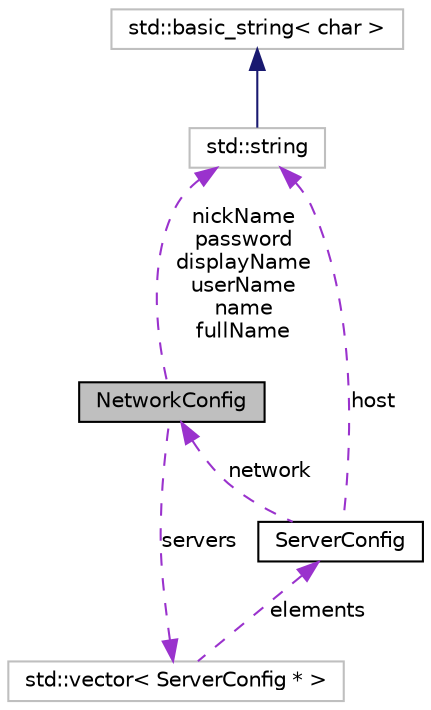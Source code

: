 digraph G
{
  edge [fontname="Helvetica",fontsize="10",labelfontname="Helvetica",labelfontsize="10"];
  node [fontname="Helvetica",fontsize="10",shape=record];
  Node1 [label="NetworkConfig",height=0.2,width=0.4,color="black", fillcolor="grey75", style="filled" fontcolor="black"];
  Node2 -> Node1 [dir=back,color="darkorchid3",fontsize="10",style="dashed",label="nickName\npassword\ndisplayName\nuserName\nname\nfullName",fontname="Helvetica"];
  Node2 [label="std::string",height=0.2,width=0.4,color="grey75", fillcolor="white", style="filled",tooltip="STL class."];
  Node3 -> Node2 [dir=back,color="midnightblue",fontsize="10",style="solid",fontname="Helvetica"];
  Node3 [label="std::basic_string\< char \>",height=0.2,width=0.4,color="grey75", fillcolor="white", style="filled",tooltip="STL class."];
  Node4 -> Node1 [dir=back,color="darkorchid3",fontsize="10",style="dashed",label="servers",fontname="Helvetica"];
  Node4 [label="std::vector\< ServerConfig * \>",height=0.2,width=0.4,color="grey75", fillcolor="white", style="filled"];
  Node5 -> Node4 [dir=back,color="darkorchid3",fontsize="10",style="dashed",label="elements",fontname="Helvetica"];
  Node5 [label="ServerConfig",height=0.2,width=0.4,color="black", fillcolor="white", style="filled",URL="$struct_server_config.html"];
  Node1 -> Node5 [dir=back,color="darkorchid3",fontsize="10",style="dashed",label="network",fontname="Helvetica"];
  Node2 -> Node5 [dir=back,color="darkorchid3",fontsize="10",style="dashed",label="host",fontname="Helvetica"];
}
